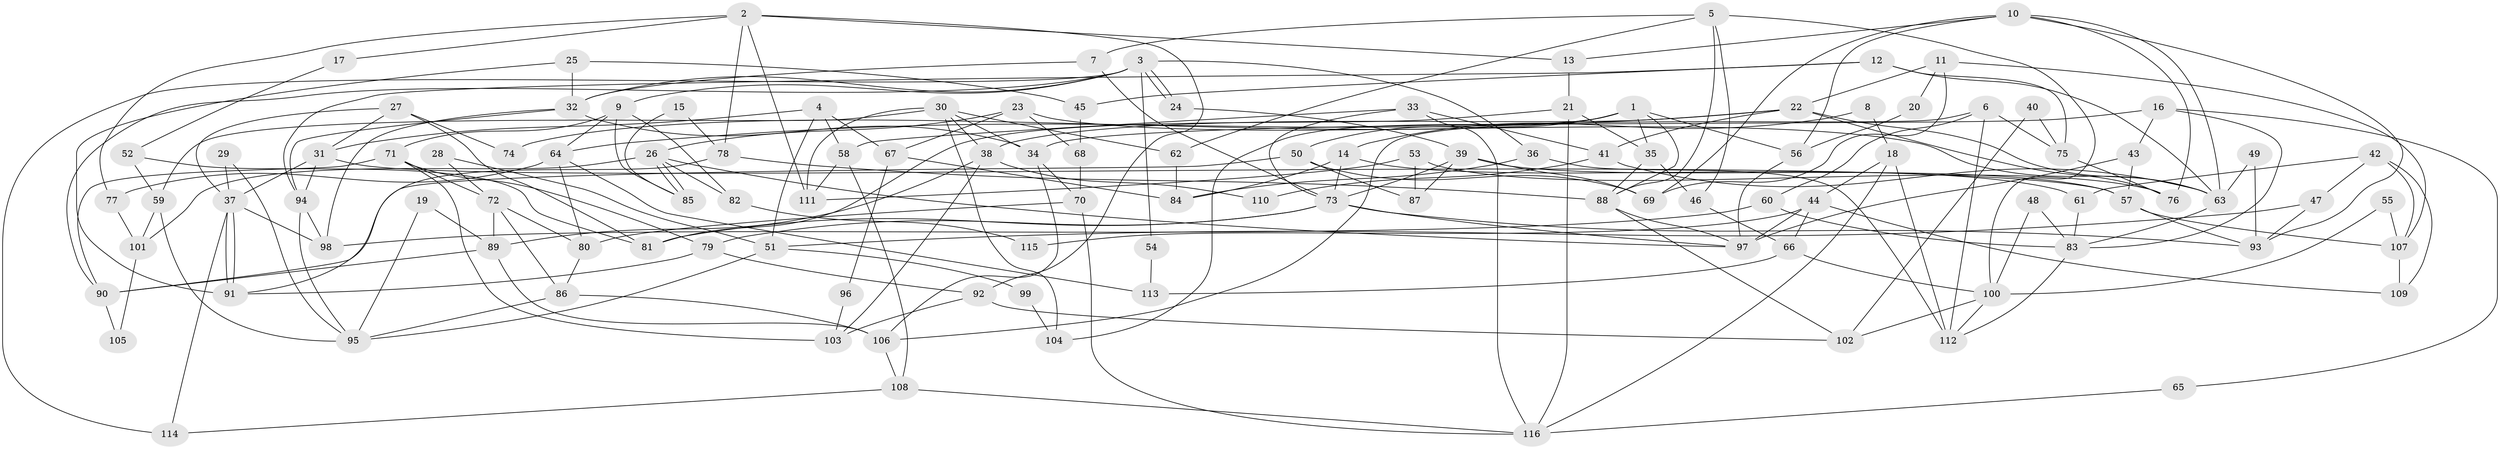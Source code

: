 // coarse degree distribution, {6: 0.12, 8: 0.13333333333333333, 4: 0.18666666666666668, 9: 0.02666666666666667, 7: 0.09333333333333334, 3: 0.16, 2: 0.12, 5: 0.14666666666666667, 10: 0.013333333333333334}
// Generated by graph-tools (version 1.1) at 2025/24/03/03/25 07:24:03]
// undirected, 116 vertices, 232 edges
graph export_dot {
graph [start="1"]
  node [color=gray90,style=filled];
  1;
  2;
  3;
  4;
  5;
  6;
  7;
  8;
  9;
  10;
  11;
  12;
  13;
  14;
  15;
  16;
  17;
  18;
  19;
  20;
  21;
  22;
  23;
  24;
  25;
  26;
  27;
  28;
  29;
  30;
  31;
  32;
  33;
  34;
  35;
  36;
  37;
  38;
  39;
  40;
  41;
  42;
  43;
  44;
  45;
  46;
  47;
  48;
  49;
  50;
  51;
  52;
  53;
  54;
  55;
  56;
  57;
  58;
  59;
  60;
  61;
  62;
  63;
  64;
  65;
  66;
  67;
  68;
  69;
  70;
  71;
  72;
  73;
  74;
  75;
  76;
  77;
  78;
  79;
  80;
  81;
  82;
  83;
  84;
  85;
  86;
  87;
  88;
  89;
  90;
  91;
  92;
  93;
  94;
  95;
  96;
  97;
  98;
  99;
  100;
  101;
  102;
  103;
  104;
  105;
  106;
  107;
  108;
  109;
  110;
  111;
  112;
  113;
  114;
  115;
  116;
  1 -- 56;
  1 -- 50;
  1 -- 35;
  1 -- 74;
  1 -- 88;
  1 -- 104;
  2 -- 111;
  2 -- 92;
  2 -- 13;
  2 -- 17;
  2 -- 77;
  2 -- 78;
  3 -- 24;
  3 -- 24;
  3 -- 32;
  3 -- 9;
  3 -- 36;
  3 -- 54;
  3 -- 90;
  3 -- 114;
  4 -- 51;
  4 -- 67;
  4 -- 31;
  4 -- 58;
  5 -- 100;
  5 -- 88;
  5 -- 7;
  5 -- 46;
  5 -- 62;
  6 -- 60;
  6 -- 75;
  6 -- 106;
  6 -- 112;
  7 -- 73;
  7 -- 32;
  8 -- 14;
  8 -- 18;
  9 -- 64;
  9 -- 71;
  9 -- 82;
  9 -- 85;
  10 -- 13;
  10 -- 63;
  10 -- 56;
  10 -- 69;
  10 -- 76;
  10 -- 93;
  11 -- 22;
  11 -- 107;
  11 -- 20;
  11 -- 69;
  12 -- 63;
  12 -- 94;
  12 -- 45;
  12 -- 75;
  13 -- 21;
  14 -- 84;
  14 -- 73;
  14 -- 61;
  15 -- 78;
  15 -- 85;
  16 -- 43;
  16 -- 34;
  16 -- 65;
  16 -- 83;
  17 -- 52;
  18 -- 116;
  18 -- 44;
  18 -- 112;
  19 -- 89;
  19 -- 95;
  20 -- 56;
  21 -- 116;
  21 -- 35;
  21 -- 81;
  22 -- 38;
  22 -- 41;
  22 -- 63;
  22 -- 64;
  22 -- 76;
  23 -- 68;
  23 -- 63;
  23 -- 26;
  23 -- 67;
  24 -- 39;
  25 -- 91;
  25 -- 32;
  25 -- 45;
  26 -- 85;
  26 -- 85;
  26 -- 82;
  26 -- 97;
  26 -- 101;
  27 -- 31;
  27 -- 37;
  27 -- 74;
  27 -- 81;
  28 -- 51;
  28 -- 72;
  29 -- 95;
  29 -- 37;
  30 -- 111;
  30 -- 34;
  30 -- 38;
  30 -- 59;
  30 -- 62;
  30 -- 104;
  31 -- 37;
  31 -- 57;
  31 -- 94;
  32 -- 94;
  32 -- 34;
  32 -- 98;
  33 -- 58;
  33 -- 73;
  33 -- 41;
  33 -- 116;
  34 -- 106;
  34 -- 70;
  35 -- 88;
  35 -- 46;
  36 -- 112;
  36 -- 84;
  37 -- 114;
  37 -- 91;
  37 -- 91;
  37 -- 98;
  38 -- 89;
  38 -- 103;
  38 -- 110;
  39 -- 73;
  39 -- 69;
  39 -- 57;
  39 -- 87;
  40 -- 102;
  40 -- 75;
  41 -- 63;
  41 -- 110;
  42 -- 109;
  42 -- 61;
  42 -- 47;
  42 -- 107;
  43 -- 57;
  43 -- 97;
  44 -- 97;
  44 -- 66;
  44 -- 109;
  44 -- 115;
  45 -- 68;
  46 -- 66;
  47 -- 93;
  47 -- 51;
  48 -- 100;
  48 -- 83;
  49 -- 93;
  49 -- 63;
  50 -- 90;
  50 -- 69;
  50 -- 87;
  51 -- 95;
  51 -- 99;
  52 -- 81;
  52 -- 59;
  53 -- 76;
  53 -- 87;
  53 -- 111;
  54 -- 113;
  55 -- 100;
  55 -- 107;
  56 -- 97;
  57 -- 93;
  57 -- 107;
  58 -- 108;
  58 -- 111;
  59 -- 95;
  59 -- 101;
  60 -- 98;
  60 -- 83;
  61 -- 83;
  62 -- 84;
  63 -- 83;
  64 -- 77;
  64 -- 80;
  64 -- 113;
  65 -- 116;
  66 -- 100;
  66 -- 113;
  67 -- 84;
  67 -- 96;
  68 -- 70;
  70 -- 80;
  70 -- 116;
  71 -- 79;
  71 -- 72;
  71 -- 90;
  71 -- 103;
  72 -- 89;
  72 -- 80;
  72 -- 86;
  73 -- 81;
  73 -- 93;
  73 -- 79;
  73 -- 97;
  75 -- 76;
  77 -- 101;
  78 -- 88;
  78 -- 91;
  79 -- 91;
  79 -- 92;
  80 -- 86;
  82 -- 115;
  83 -- 112;
  86 -- 95;
  86 -- 106;
  88 -- 97;
  88 -- 102;
  89 -- 90;
  89 -- 106;
  90 -- 105;
  92 -- 103;
  92 -- 102;
  94 -- 98;
  94 -- 95;
  96 -- 103;
  99 -- 104;
  100 -- 112;
  100 -- 102;
  101 -- 105;
  106 -- 108;
  107 -- 109;
  108 -- 116;
  108 -- 114;
}
